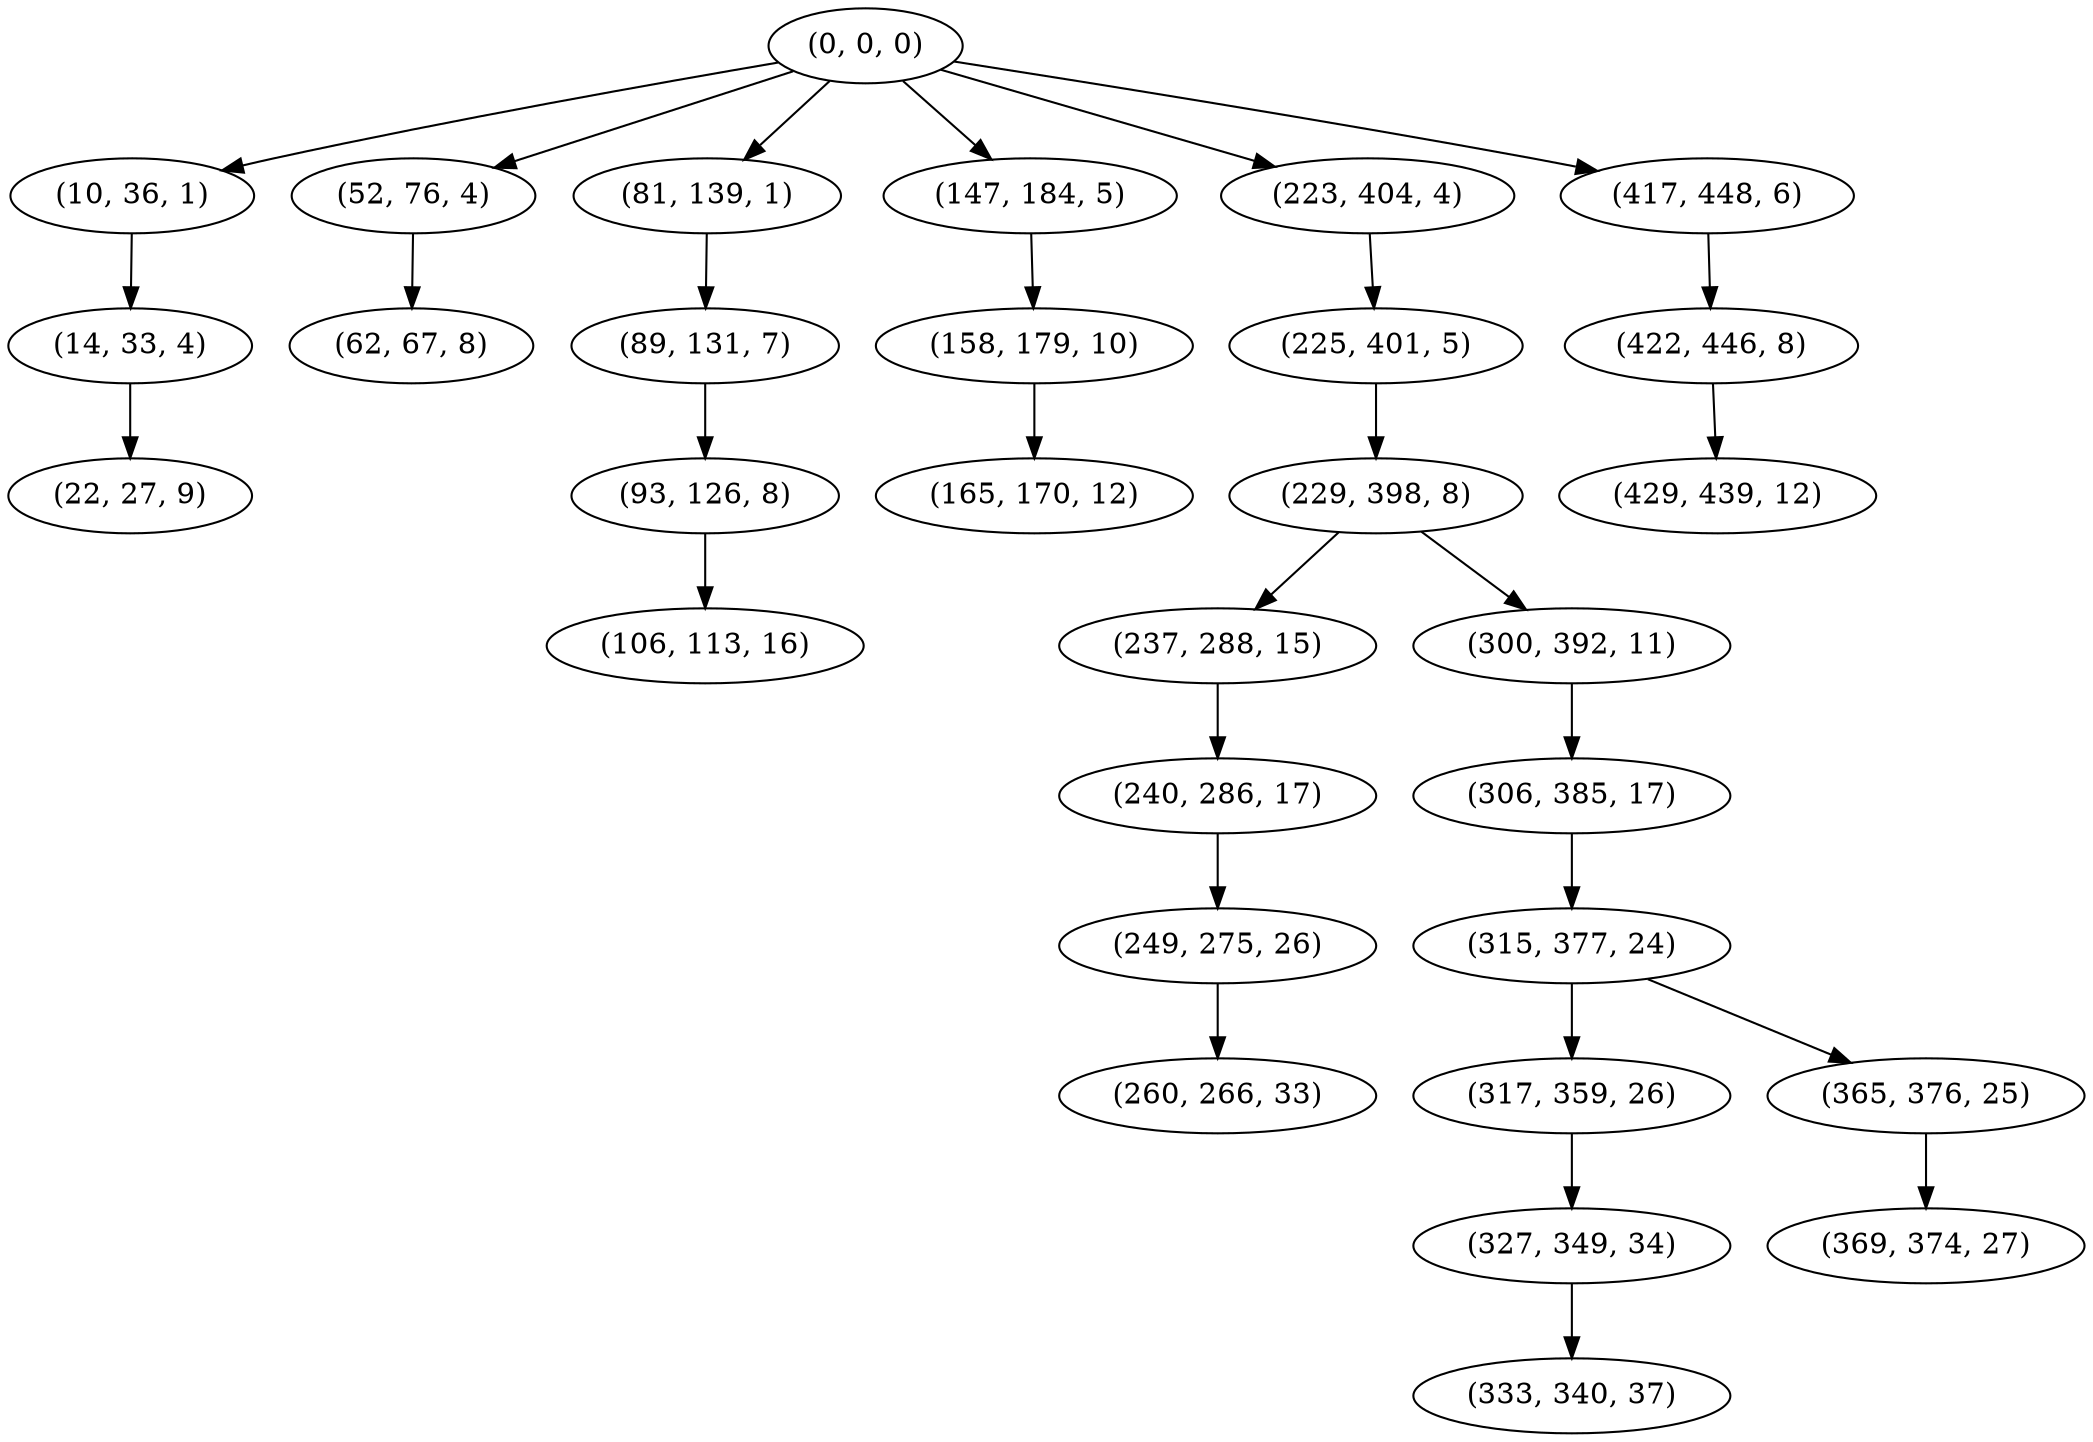 digraph tree {
    "(0, 0, 0)";
    "(10, 36, 1)";
    "(14, 33, 4)";
    "(22, 27, 9)";
    "(52, 76, 4)";
    "(62, 67, 8)";
    "(81, 139, 1)";
    "(89, 131, 7)";
    "(93, 126, 8)";
    "(106, 113, 16)";
    "(147, 184, 5)";
    "(158, 179, 10)";
    "(165, 170, 12)";
    "(223, 404, 4)";
    "(225, 401, 5)";
    "(229, 398, 8)";
    "(237, 288, 15)";
    "(240, 286, 17)";
    "(249, 275, 26)";
    "(260, 266, 33)";
    "(300, 392, 11)";
    "(306, 385, 17)";
    "(315, 377, 24)";
    "(317, 359, 26)";
    "(327, 349, 34)";
    "(333, 340, 37)";
    "(365, 376, 25)";
    "(369, 374, 27)";
    "(417, 448, 6)";
    "(422, 446, 8)";
    "(429, 439, 12)";
    "(0, 0, 0)" -> "(10, 36, 1)";
    "(0, 0, 0)" -> "(52, 76, 4)";
    "(0, 0, 0)" -> "(81, 139, 1)";
    "(0, 0, 0)" -> "(147, 184, 5)";
    "(0, 0, 0)" -> "(223, 404, 4)";
    "(0, 0, 0)" -> "(417, 448, 6)";
    "(10, 36, 1)" -> "(14, 33, 4)";
    "(14, 33, 4)" -> "(22, 27, 9)";
    "(52, 76, 4)" -> "(62, 67, 8)";
    "(81, 139, 1)" -> "(89, 131, 7)";
    "(89, 131, 7)" -> "(93, 126, 8)";
    "(93, 126, 8)" -> "(106, 113, 16)";
    "(147, 184, 5)" -> "(158, 179, 10)";
    "(158, 179, 10)" -> "(165, 170, 12)";
    "(223, 404, 4)" -> "(225, 401, 5)";
    "(225, 401, 5)" -> "(229, 398, 8)";
    "(229, 398, 8)" -> "(237, 288, 15)";
    "(229, 398, 8)" -> "(300, 392, 11)";
    "(237, 288, 15)" -> "(240, 286, 17)";
    "(240, 286, 17)" -> "(249, 275, 26)";
    "(249, 275, 26)" -> "(260, 266, 33)";
    "(300, 392, 11)" -> "(306, 385, 17)";
    "(306, 385, 17)" -> "(315, 377, 24)";
    "(315, 377, 24)" -> "(317, 359, 26)";
    "(315, 377, 24)" -> "(365, 376, 25)";
    "(317, 359, 26)" -> "(327, 349, 34)";
    "(327, 349, 34)" -> "(333, 340, 37)";
    "(365, 376, 25)" -> "(369, 374, 27)";
    "(417, 448, 6)" -> "(422, 446, 8)";
    "(422, 446, 8)" -> "(429, 439, 12)";
}
